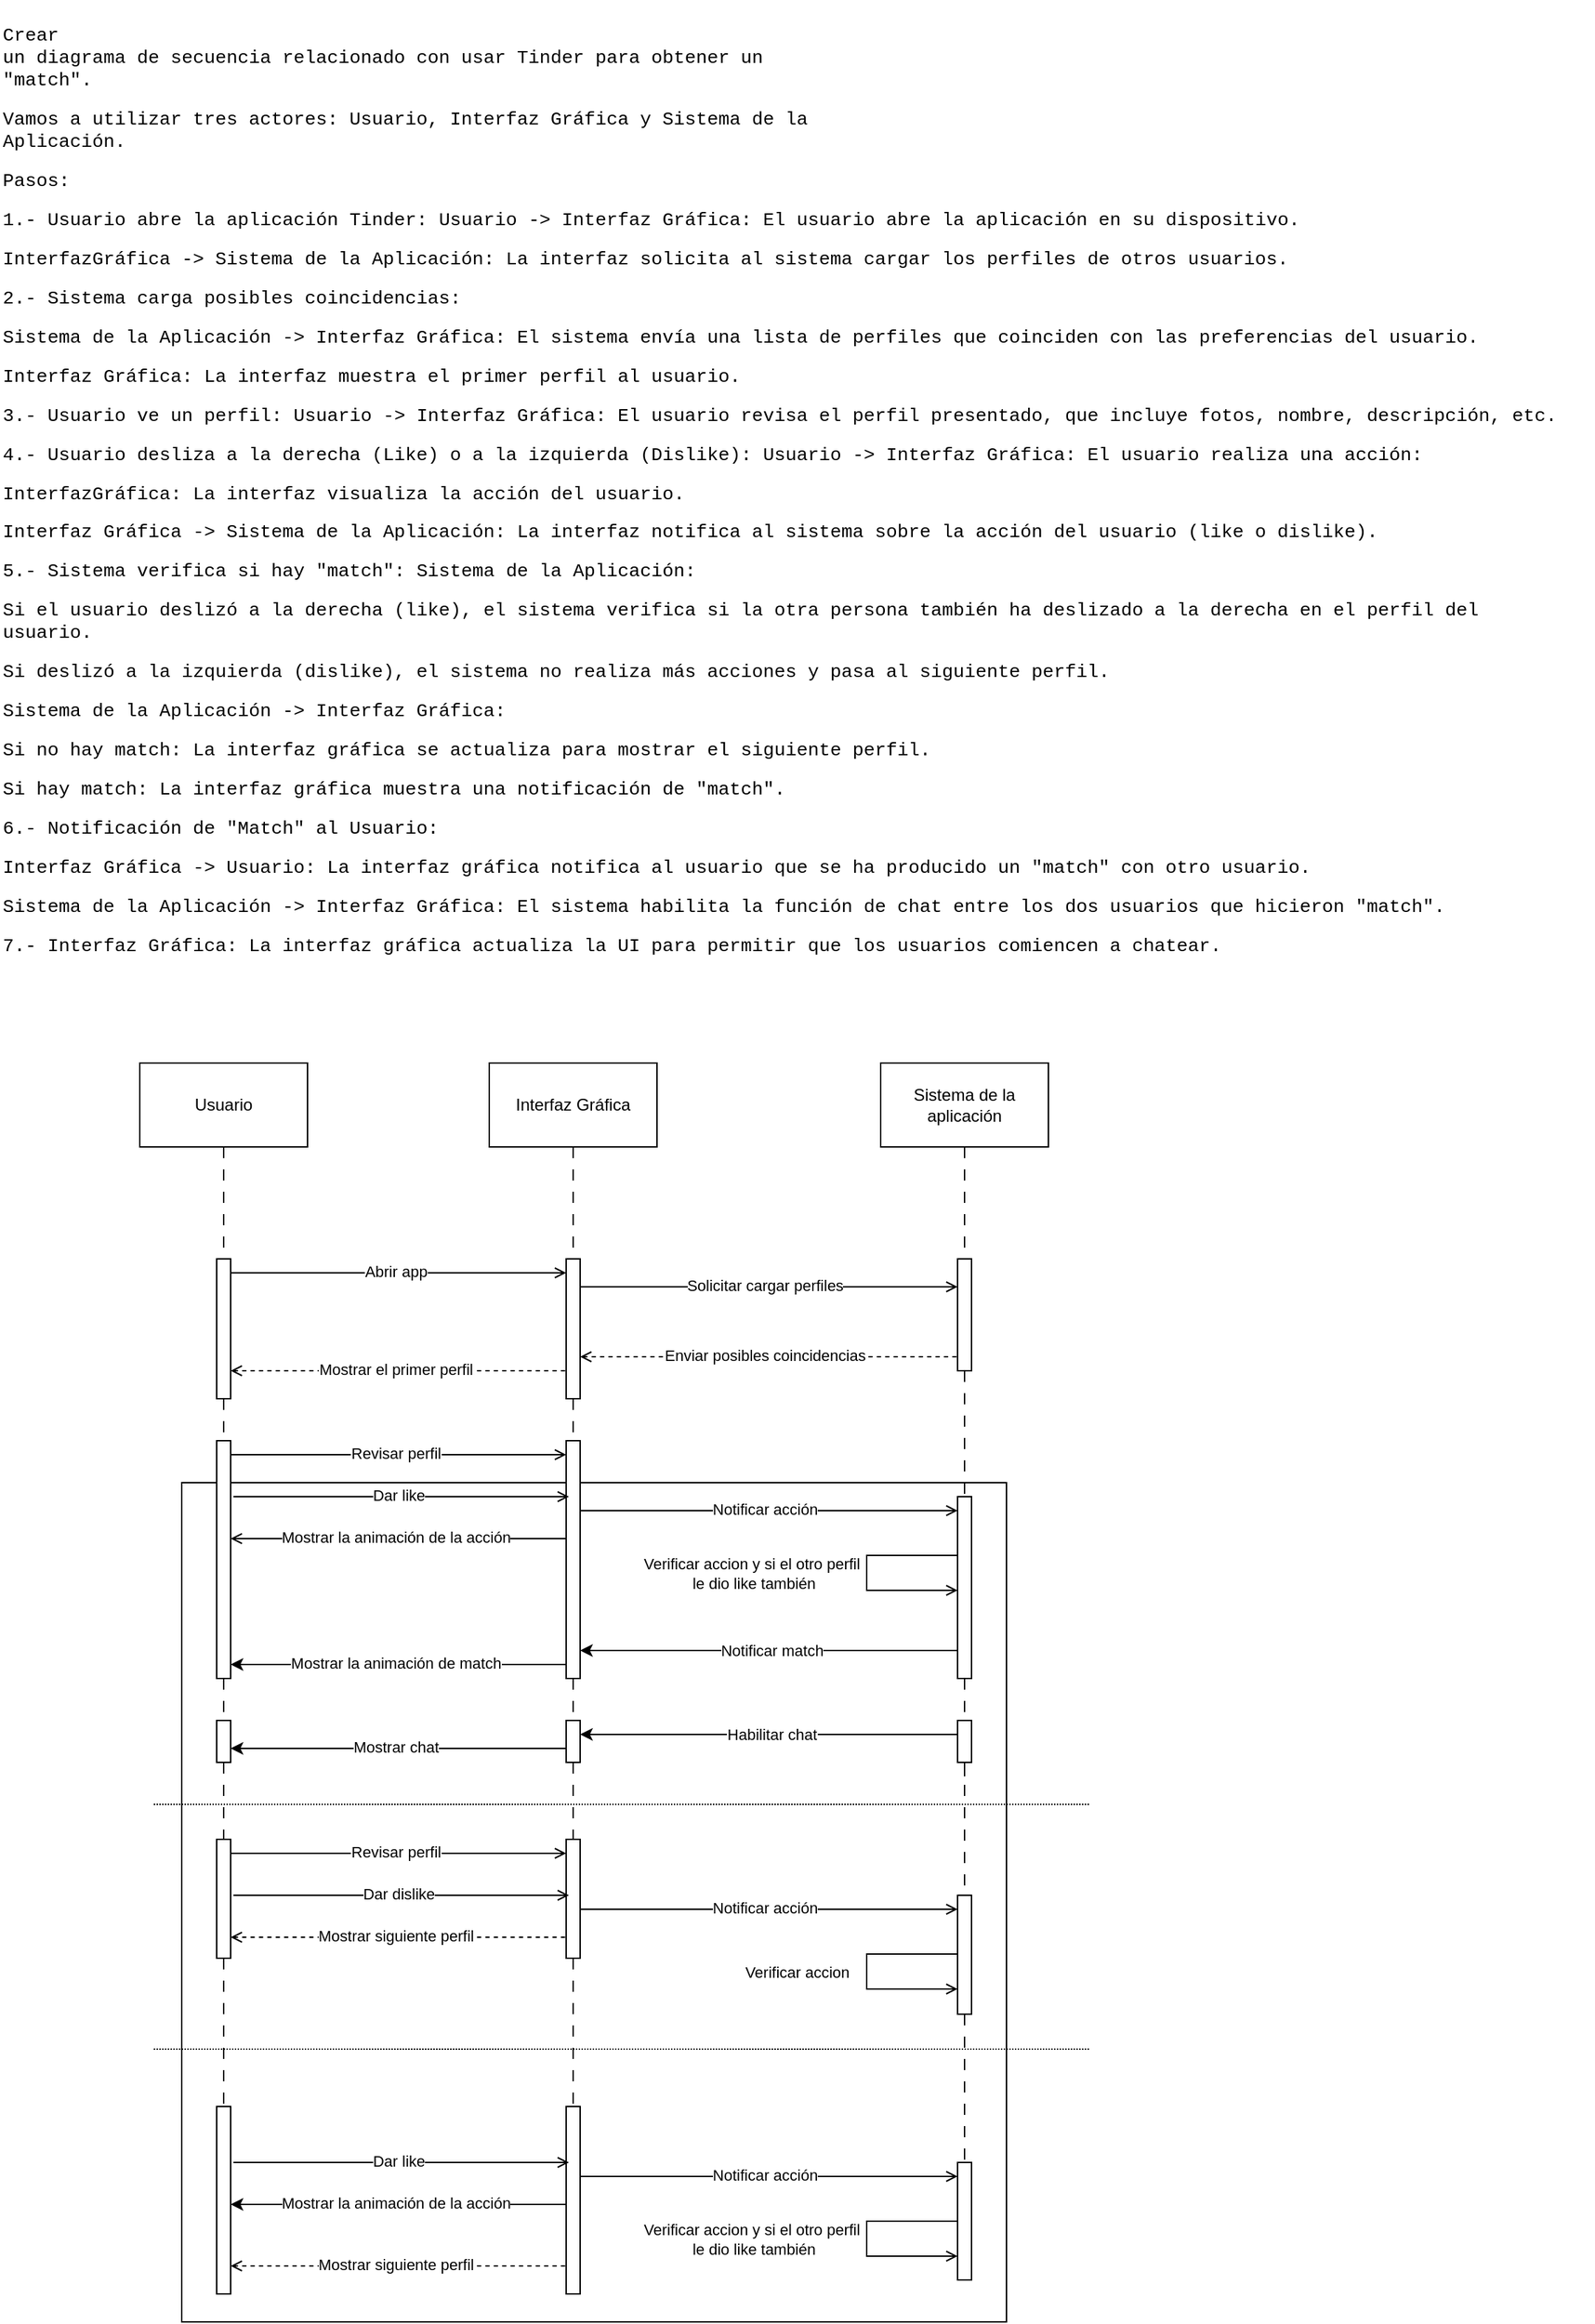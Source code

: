 <mxfile version="24.7.8">
  <diagram name="Página-1" id="xcMQYh0L4b8SNXelIsxy">
    <mxGraphModel dx="2227" dy="1865" grid="1" gridSize="10" guides="1" tooltips="1" connect="1" arrows="1" fold="1" page="1" pageScale="1" pageWidth="827" pageHeight="1169" math="0" shadow="0">
      <root>
        <mxCell id="0" />
        <mxCell id="1" parent="0" />
        <mxCell id="oq1mm7NXk6ubCHMGpvL8-97" value="" style="verticalLabelPosition=bottom;verticalAlign=top;html=1;shape=mxgraph.basic.rect;fillColor2=none;strokeWidth=1;size=20;indent=5;" vertex="1" parent="1">
          <mxGeometry x="-690" y="-100" width="590" height="600" as="geometry" />
        </mxCell>
        <mxCell id="oq1mm7NXk6ubCHMGpvL8-5" style="edgeStyle=orthogonalEdgeStyle;rounded=0;orthogonalLoop=1;jettySize=auto;html=1;endArrow=none;endFill=0;dashed=1;dashPattern=8 8;" edge="1" parent="1" source="oq1mm7NXk6ubCHMGpvL8-28" target="oq1mm7NXk6ubCHMGpvL8-61">
          <mxGeometry relative="1" as="geometry">
            <mxPoint x="-660" y="192.824" as="targetPoint" />
            <Array as="points">
              <mxPoint x="-660" y="10" />
              <mxPoint x="-660" y="10" />
            </Array>
          </mxGeometry>
        </mxCell>
        <mxCell id="oq1mm7NXk6ubCHMGpvL8-1" value="&lt;p style=&quot;margin-bottom: 0cm&quot;&gt;&lt;font face=&quot;Courier New, serif&quot;&gt;&lt;font style=&quot;font-size: 10pt&quot;&gt;&lt;span style=&quot;background: #ffffff&quot;&gt;Crear&lt;br&gt;un diagrama de secuencia relacionado con usar Tinder para obtener un&lt;br&gt;&quot;match&quot;.&lt;/span&gt;&lt;/font&gt;&lt;/font&gt;&lt;/p&gt;&lt;p style=&quot;margin-bottom: 0cm&quot;&gt;&lt;font face=&quot;Courier New, serif&quot;&gt;&lt;font style=&quot;font-size: 10pt&quot;&gt;&lt;span style=&quot;background: #ffffff&quot;&gt;Vamos a utilizar tres actores: Usuario, Interfaz Gráfica y Sistema de la&lt;br&gt;Aplicación.&lt;/span&gt;&lt;/font&gt;&lt;/font&gt;&lt;/p&gt;&lt;p style=&quot;margin-bottom: 0cm&quot;&gt;&lt;font face=&quot;Courier New, serif&quot;&gt;&lt;font style=&quot;font-size: 10pt&quot;&gt;&lt;span style=&quot;background: #ffffff&quot;&gt;Pasos:&lt;/span&gt;&lt;/font&gt;&lt;/font&gt;&lt;/p&gt;&lt;p style=&quot;margin-bottom: 0cm&quot;&gt;&lt;font face=&quot;Courier New, serif&quot;&gt;&lt;font style=&quot;font-size: 10pt&quot;&gt;&lt;span style=&quot;background: #ffffff&quot;&gt;1.- Usuario abre la aplicación Tinder:&amp;nbsp;&lt;/span&gt;&lt;/font&gt;&lt;/font&gt;&lt;span style=&quot;background-color: rgb(255, 255, 255); font-size: 10pt; font-family: &amp;quot;Courier New&amp;quot;, serif;&quot;&gt;Usuario&amp;nbsp;&lt;/span&gt;&lt;span style=&quot;background-color: rgb(255, 255, 255); font-size: 10pt; font-family: &amp;quot;Courier New&amp;quot;, serif;&quot;&gt;-&amp;gt; Interfaz Gráfica: El usuario abre la aplicación en su&amp;nbsp;&lt;/span&gt;&lt;span style=&quot;background-color: rgb(255, 255, 255); font-size: 10pt; font-family: &amp;quot;Courier New&amp;quot;, serif;&quot;&gt;dispositivo.&lt;/span&gt;&lt;/p&gt;&lt;p style=&quot;margin-bottom: 0cm&quot;&gt;&lt;font face=&quot;Courier New, serif&quot;&gt;&lt;font style=&quot;font-size: 10pt&quot;&gt;&lt;span style=&quot;background: #ffffff&quot;&gt;&#x9;InterfazGráfica -&amp;gt; Sistema de la Aplicación: La interfaz solicita al sistema cargar los perfiles de otros usuarios.&lt;/span&gt;&lt;/font&gt;&lt;/font&gt;&lt;/p&gt;&lt;p style=&quot;margin-bottom: 0cm&quot;&gt;&lt;font face=&quot;Courier New, serif&quot;&gt;&lt;font style=&quot;font-size: 10pt&quot;&gt;&lt;span style=&quot;background: #ffffff&quot;&gt;2.- Sistema carga posibles coincidencias:&lt;/span&gt;&lt;/font&gt;&lt;/font&gt;&lt;/p&gt;&lt;p style=&quot;margin-bottom: 0cm&quot;&gt;&lt;font face=&quot;Courier New, serif&quot;&gt;&lt;font style=&quot;font-size: 10pt&quot;&gt;&lt;span style=&quot;background: #ffffff&quot;&gt;&#x9;Sistema de la Aplicación -&amp;gt; Interfaz Gráfica: El sistema envía una lista de perfiles que coinciden con las preferencias del usuario.&lt;/span&gt;&lt;/font&gt;&lt;/font&gt;&lt;/p&gt;&lt;p style=&quot;margin-bottom: 0cm&quot;&gt;&lt;font face=&quot;Courier New, serif&quot;&gt;&lt;font style=&quot;font-size: 10pt&quot;&gt;&lt;span style=&quot;background: #ffffff&quot;&gt;&#x9;Interfaz Gráfica: La interfaz muestra el primer perfil al usuario.&lt;/span&gt;&lt;/font&gt;&lt;/font&gt;&lt;/p&gt;&lt;p style=&quot;margin-bottom: 0cm&quot;&gt;&lt;font face=&quot;Courier New, serif&quot;&gt;&lt;font style=&quot;font-size: 10pt&quot;&gt;&lt;span style=&quot;background: #ffffff&quot;&gt;3.- Usuario ve un perfil:&amp;nbsp;&lt;/span&gt;&lt;/font&gt;&lt;/font&gt;&lt;span style=&quot;background-color: rgb(255, 255, 255); font-size: 10pt; font-family: &amp;quot;Courier New&amp;quot;, serif;&quot;&gt;Usuario &lt;/span&gt;&lt;span style=&quot;background-color: rgb(255, 255, 255); font-size: 10pt; font-family: &amp;quot;Courier New&amp;quot;, serif;&quot;&gt;-&amp;gt; Interfaz Gráfica: El usuario revisa el perfil presentado, que&amp;nbsp;&lt;/span&gt;&lt;span style=&quot;background-color: rgb(255, 255, 255); font-size: 10pt; font-family: &amp;quot;Courier New&amp;quot;, serif;&quot;&gt;incluye fotos, nombre, descripción, etc.&lt;/span&gt;&lt;/p&gt;&lt;p style=&quot;margin-bottom: 0cm&quot;&gt;&lt;font face=&quot;Courier New, serif&quot;&gt;&lt;font style=&quot;font-size: 10pt&quot;&gt;&lt;span style=&quot;background: #ffffff&quot;&gt;4.- Usuario desliza a la derecha (Like) o a la izquierda (Dislike):&amp;nbsp;&lt;/span&gt;&lt;/font&gt;&lt;/font&gt;&lt;span style=&quot;background-color: rgb(255, 255, 255); font-size: 10pt; font-family: &amp;quot;Courier New&amp;quot;, serif;&quot;&gt;Usuario &lt;/span&gt;&lt;span style=&quot;background-color: rgb(255, 255, 255); font-size: 10pt; font-family: &amp;quot;Courier New&amp;quot;, serif;&quot;&gt;-&amp;gt; Interfaz Gráfica: El usuario realiza una acción:&amp;nbsp;&lt;/span&gt;&lt;/p&gt;&lt;p style=&quot;margin-bottom: 0cm&quot;&gt;&lt;span style=&quot;background-color: rgb(255, 255, 255); font-size: 10pt; font-family: &amp;quot;Courier New&amp;quot;, serif;&quot;&gt;Interfaz&lt;/span&gt;&lt;span style=&quot;background-color: rgb(255, 255, 255); font-size: 10pt; font-family: &amp;quot;Courier New&amp;quot;, serif;&quot;&gt;Gráfica: La interfaz visualiza la acción del usuario.&lt;/span&gt;&lt;/p&gt;&lt;p style=&quot;margin-bottom: 0cm&quot;&gt;&lt;font face=&quot;Courier New, serif&quot;&gt;&lt;font style=&quot;font-size: 10pt&quot;&gt;&lt;span style=&quot;background: #ffffff&quot;&gt;&#x9;Interfaz Gráfica -&amp;gt; Sistema de la Aplicación: La interfaz notifica al sistema sobre la acción del usuario (like o dislike).&lt;/span&gt;&lt;/font&gt;&lt;/font&gt;&lt;/p&gt;&lt;p style=&quot;margin-bottom: 0cm&quot;&gt;&lt;font face=&quot;Courier New, serif&quot;&gt;&lt;font style=&quot;font-size: 10pt&quot;&gt;&lt;span style=&quot;background: #ffffff&quot;&gt;5.- Sistema verifica si hay &quot;match&quot;:&amp;nbsp;&lt;/span&gt;&lt;/font&gt;&lt;/font&gt;&lt;span style=&quot;background-color: rgb(255, 255, 255); font-size: 10pt; font-family: &amp;quot;Courier New&amp;quot;, serif;&quot;&gt;Sistema &lt;/span&gt;&lt;span style=&quot;background-color: rgb(255, 255, 255); font-size: 10pt; font-family: &amp;quot;Courier New&amp;quot;, serif;&quot;&gt;de la Aplicación:&lt;/span&gt;&lt;/p&gt;&lt;p style=&quot;margin-bottom: 0cm&quot;&gt;&lt;font face=&quot;Courier New, serif&quot;&gt;&lt;font style=&quot;font-size: 10pt&quot;&gt;&lt;span style=&quot;background: #ffffff&quot;&gt;&#x9;Si el usuario deslizó a la derecha (like), el sistema verifica si la otra persona también ha deslizado a la derecha en el perfil &#x9;del&lt;br&gt;usuario.&lt;/span&gt;&lt;/font&gt;&lt;/font&gt;&lt;/p&gt;&lt;p style=&quot;margin-bottom: 0cm&quot;&gt;&lt;font face=&quot;Courier New, serif&quot;&gt;&lt;font style=&quot;font-size: 10pt&quot;&gt;&lt;span style=&quot;background: #ffffff&quot;&gt;&#x9;Si deslizó a la izquierda (dislike), el sistema no realiza más acciones y pasa al siguiente perfil.&lt;/span&gt;&lt;/font&gt;&lt;/font&gt;&lt;/p&gt;&lt;p style=&quot;margin-bottom: 0cm&quot;&gt;&lt;font face=&quot;Courier New, serif&quot;&gt;&lt;font style=&quot;font-size: 10pt&quot;&gt;&lt;span style=&quot;background: #ffffff&quot;&gt;&#x9;Sistema de la Aplicación -&amp;gt; Interfaz Gráfica:&lt;/span&gt;&lt;/font&gt;&lt;/font&gt;&lt;/p&gt;&lt;p style=&quot;margin-bottom: 0cm&quot;&gt;&lt;font face=&quot;Courier New, serif&quot;&gt;&lt;font style=&quot;font-size: 10pt&quot;&gt;&lt;span style=&quot;background: #ffffff&quot;&gt;&#x9;Si no hay match: La interfaz gráfica se actualiza para mostrar el siguiente perfil.&lt;/span&gt;&lt;/font&gt;&lt;/font&gt;&lt;/p&gt;&lt;p style=&quot;margin-bottom: 0cm&quot;&gt;&lt;font face=&quot;Courier New, serif&quot;&gt;&lt;font style=&quot;font-size: 10pt&quot;&gt;&lt;span style=&quot;background: #ffffff&quot;&gt;&#x9;Si hay match: La interfaz gráfica muestra una notificación de &quot;match&quot;.&lt;/span&gt;&lt;/font&gt;&lt;/font&gt;&lt;/p&gt;&lt;p style=&quot;margin-bottom: 0cm&quot;&gt;&lt;font face=&quot;Courier New, serif&quot;&gt;&lt;font style=&quot;font-size: 10pt&quot;&gt;&lt;span style=&quot;background: #ffffff&quot;&gt;6.- Notificación de &quot;Match&quot; al Usuario:&lt;/span&gt;&lt;/font&gt;&lt;/font&gt;&lt;/p&gt;&lt;p style=&quot;margin-bottom: 0cm&quot;&gt;&lt;font face=&quot;Courier New, serif&quot;&gt;&lt;font style=&quot;font-size: 10pt&quot;&gt;&lt;span style=&quot;background: #ffffff&quot;&gt;&#x9;Interfaz Gráfica -&amp;gt; Usuario: La interfaz gráfica notifica al usuario que se ha producido un &quot;match&quot; con otro usuario.&lt;/span&gt;&lt;/font&gt;&lt;/font&gt;&lt;/p&gt;&lt;p style=&quot;margin-bottom: 0cm&quot;&gt;&lt;font face=&quot;Courier New, serif&quot;&gt;&lt;font style=&quot;font-size: 10pt&quot;&gt;&lt;span style=&quot;background: #ffffff&quot;&gt;&#x9;Sistema de la Aplicación -&amp;gt; Interfaz Gráfica: El sistema habilita la función de chat entre los dos usuarios que hicieron &quot;match&quot;.&lt;/span&gt;&lt;/font&gt;&lt;/font&gt;&lt;/p&gt;&lt;p style=&quot;margin-bottom: 0cm&quot;&gt;&lt;font face=&quot;Courier New, serif&quot;&gt;&lt;font style=&quot;font-size: 10pt&quot;&gt;&lt;span style=&quot;background: #ffffff&quot;&gt;7.- Interfaz Gráfica: La interfaz gráfica actualiza la UI para permitir que los usuarios comiencen a chatear.&lt;/span&gt;&lt;/font&gt;&lt;/font&gt;&lt;/p&gt;" style="text;html=1;align=left;verticalAlign=middle;resizable=0;points=[];autosize=1;strokeColor=none;fillColor=none;" vertex="1" parent="1">
          <mxGeometry x="-820" y="-1160" width="1140" height="690" as="geometry" />
        </mxCell>
        <mxCell id="oq1mm7NXk6ubCHMGpvL8-2" value="Usuario" style="rounded=0;whiteSpace=wrap;html=1;" vertex="1" parent="1">
          <mxGeometry x="-720" y="-400" width="120" height="60" as="geometry" />
        </mxCell>
        <mxCell id="oq1mm7NXk6ubCHMGpvL8-3" value="Interfaz Gráfica" style="rounded=0;whiteSpace=wrap;html=1;" vertex="1" parent="1">
          <mxGeometry x="-470" y="-400" width="120" height="60" as="geometry" />
        </mxCell>
        <mxCell id="oq1mm7NXk6ubCHMGpvL8-7" style="edgeStyle=orthogonalEdgeStyle;rounded=0;orthogonalLoop=1;jettySize=auto;html=1;endArrow=none;endFill=0;dashed=1;dashPattern=8 8;exitX=0.5;exitY=1;exitDx=0;exitDy=0;" edge="1" parent="1" source="oq1mm7NXk6ubCHMGpvL8-57">
          <mxGeometry relative="1" as="geometry">
            <mxPoint x="-410" y="220" as="targetPoint" />
            <mxPoint x="-400" y="-330" as="sourcePoint" />
            <Array as="points">
              <mxPoint x="-410" y="203" />
            </Array>
          </mxGeometry>
        </mxCell>
        <mxCell id="oq1mm7NXk6ubCHMGpvL8-8" style="edgeStyle=orthogonalEdgeStyle;rounded=0;orthogonalLoop=1;jettySize=auto;html=1;endArrow=none;endFill=0;dashed=1;dashPattern=8 8;exitX=0.5;exitY=1;exitDx=0;exitDy=0;" edge="1" parent="1" source="oq1mm7NXk6ubCHMGpvL8-52">
          <mxGeometry relative="1" as="geometry">
            <mxPoint x="-130" y="270" as="targetPoint" />
            <mxPoint x="-130.59" y="-350" as="sourcePoint" />
          </mxGeometry>
        </mxCell>
        <mxCell id="oq1mm7NXk6ubCHMGpvL8-4" value="Sistema de la aplicación" style="rounded=0;whiteSpace=wrap;html=1;" vertex="1" parent="1">
          <mxGeometry x="-190" y="-400" width="120" height="60" as="geometry" />
        </mxCell>
        <mxCell id="oq1mm7NXk6ubCHMGpvL8-16" style="edgeStyle=orthogonalEdgeStyle;rounded=0;orthogonalLoop=1;jettySize=auto;html=1;curved=0;endArrow=open;endFill=0;" edge="1" parent="1" source="oq1mm7NXk6ubCHMGpvL8-13" target="oq1mm7NXk6ubCHMGpvL8-14">
          <mxGeometry relative="1" as="geometry">
            <Array as="points">
              <mxPoint x="-540" y="-250" />
              <mxPoint x="-540" y="-250" />
            </Array>
          </mxGeometry>
        </mxCell>
        <mxCell id="oq1mm7NXk6ubCHMGpvL8-17" value="Abrir app" style="edgeLabel;html=1;align=center;verticalAlign=middle;resizable=0;points=[];" vertex="1" connectable="0" parent="oq1mm7NXk6ubCHMGpvL8-16">
          <mxGeometry x="-0.021" y="-2" relative="1" as="geometry">
            <mxPoint y="-3" as="offset" />
          </mxGeometry>
        </mxCell>
        <mxCell id="oq1mm7NXk6ubCHMGpvL8-30" style="edgeStyle=orthogonalEdgeStyle;rounded=0;orthogonalLoop=1;jettySize=auto;html=1;curved=0;dashed=1;dashPattern=8 8;endArrow=none;endFill=0;" edge="1" parent="1" source="oq1mm7NXk6ubCHMGpvL8-13" target="oq1mm7NXk6ubCHMGpvL8-28">
          <mxGeometry relative="1" as="geometry">
            <Array as="points">
              <mxPoint x="-660" y="-170" />
              <mxPoint x="-660" y="-170" />
            </Array>
          </mxGeometry>
        </mxCell>
        <mxCell id="oq1mm7NXk6ubCHMGpvL8-13" value="" style="html=1;points=[[0,0,0,0,5],[0,1,0,0,-5],[1,0,0,0,5],[1,1,0,0,-5]];perimeter=orthogonalPerimeter;outlineConnect=0;targetShapes=umlLifeline;portConstraint=eastwest;newEdgeStyle={&quot;curved&quot;:0,&quot;rounded&quot;:0};" vertex="1" parent="1">
          <mxGeometry x="-665" y="-260" width="10" height="100" as="geometry" />
        </mxCell>
        <mxCell id="oq1mm7NXk6ubCHMGpvL8-15" value="" style="edgeStyle=orthogonalEdgeStyle;rounded=0;orthogonalLoop=1;jettySize=auto;html=1;endArrow=none;endFill=0;dashed=1;dashPattern=8 8;exitX=0.5;exitY=1;exitDx=0;exitDy=0;entryX=0.503;entryY=0;entryDx=0;entryDy=0;entryPerimeter=0;" edge="1" parent="1" source="oq1mm7NXk6ubCHMGpvL8-3" target="oq1mm7NXk6ubCHMGpvL8-14">
          <mxGeometry relative="1" as="geometry">
            <mxPoint x="-410" y="220" as="targetPoint" />
            <mxPoint x="-410" y="-340" as="sourcePoint" />
            <Array as="points" />
          </mxGeometry>
        </mxCell>
        <mxCell id="oq1mm7NXk6ubCHMGpvL8-14" value="" style="html=1;points=[[0,0,0,0,5],[0,1,0,0,-5],[1,0,0,0,5],[1,1,0,0,-5]];perimeter=orthogonalPerimeter;outlineConnect=0;targetShapes=umlLifeline;portConstraint=eastwest;newEdgeStyle={&quot;curved&quot;:0,&quot;rounded&quot;:0};" vertex="1" parent="1">
          <mxGeometry x="-415" y="-260" width="10" height="100" as="geometry" />
        </mxCell>
        <mxCell id="oq1mm7NXk6ubCHMGpvL8-19" value="" style="edgeStyle=orthogonalEdgeStyle;rounded=0;orthogonalLoop=1;jettySize=auto;html=1;endArrow=none;endFill=0;dashed=1;dashPattern=8 8;exitX=0.5;exitY=1;exitDx=0;exitDy=0;" edge="1" parent="1" source="oq1mm7NXk6ubCHMGpvL8-4" target="oq1mm7NXk6ubCHMGpvL8-18">
          <mxGeometry relative="1" as="geometry">
            <mxPoint x="-130" y="-270" as="targetPoint" />
            <mxPoint x="-130" y="-340" as="sourcePoint" />
            <Array as="points">
              <mxPoint x="-130" y="-260" />
              <mxPoint x="-130" y="-260" />
            </Array>
          </mxGeometry>
        </mxCell>
        <mxCell id="oq1mm7NXk6ubCHMGpvL8-18" value="" style="html=1;points=[[0,0,0,0,5],[0,1,0,0,-5],[1,0,0,0,5],[1,1,0,0,-5]];perimeter=orthogonalPerimeter;outlineConnect=0;targetShapes=umlLifeline;portConstraint=eastwest;newEdgeStyle={&quot;curved&quot;:0,&quot;rounded&quot;:0};" vertex="1" parent="1">
          <mxGeometry x="-135" y="-260" width="10" height="80" as="geometry" />
        </mxCell>
        <mxCell id="oq1mm7NXk6ubCHMGpvL8-20" style="edgeStyle=orthogonalEdgeStyle;rounded=0;orthogonalLoop=1;jettySize=auto;html=1;curved=0;endArrow=open;endFill=0;" edge="1" parent="1" source="oq1mm7NXk6ubCHMGpvL8-14" target="oq1mm7NXk6ubCHMGpvL8-18">
          <mxGeometry relative="1" as="geometry">
            <mxPoint x="-390" y="-240" as="sourcePoint" />
            <mxPoint x="-150" y="-240" as="targetPoint" />
            <Array as="points">
              <mxPoint x="-270" y="-240" />
              <mxPoint x="-270" y="-240" />
            </Array>
          </mxGeometry>
        </mxCell>
        <mxCell id="oq1mm7NXk6ubCHMGpvL8-21" value="Solicitar cargar perfiles" style="edgeLabel;html=1;align=center;verticalAlign=middle;resizable=0;points=[];" vertex="1" connectable="0" parent="oq1mm7NXk6ubCHMGpvL8-20">
          <mxGeometry x="-0.021" y="-2" relative="1" as="geometry">
            <mxPoint y="-3" as="offset" />
          </mxGeometry>
        </mxCell>
        <mxCell id="oq1mm7NXk6ubCHMGpvL8-22" style="edgeStyle=orthogonalEdgeStyle;rounded=0;orthogonalLoop=1;jettySize=auto;html=1;curved=0;startArrow=open;startFill=0;endArrow=none;endFill=0;dashed=1;" edge="1" parent="1">
          <mxGeometry relative="1" as="geometry">
            <mxPoint x="-405" y="-190" as="sourcePoint" />
            <mxPoint x="-135" y="-190" as="targetPoint" />
            <Array as="points" />
          </mxGeometry>
        </mxCell>
        <mxCell id="oq1mm7NXk6ubCHMGpvL8-23" value="Enviar posibles coincidencias" style="edgeLabel;html=1;align=center;verticalAlign=middle;resizable=0;points=[];" vertex="1" connectable="0" parent="oq1mm7NXk6ubCHMGpvL8-22">
          <mxGeometry x="-0.021" y="-2" relative="1" as="geometry">
            <mxPoint y="-3" as="offset" />
          </mxGeometry>
        </mxCell>
        <mxCell id="oq1mm7NXk6ubCHMGpvL8-24" style="edgeStyle=orthogonalEdgeStyle;rounded=0;orthogonalLoop=1;jettySize=auto;html=1;curved=0;startArrow=open;startFill=0;endArrow=none;endFill=0;dashed=1;" edge="1" parent="1" source="oq1mm7NXk6ubCHMGpvL8-13" target="oq1mm7NXk6ubCHMGpvL8-14">
          <mxGeometry relative="1" as="geometry">
            <mxPoint x="-395" y="-180" as="sourcePoint" />
            <mxPoint x="-125" y="-180" as="targetPoint" />
            <Array as="points">
              <mxPoint x="-540" y="-180" />
              <mxPoint x="-540" y="-180" />
            </Array>
          </mxGeometry>
        </mxCell>
        <mxCell id="oq1mm7NXk6ubCHMGpvL8-25" value="Mostrar el primer perfil" style="edgeLabel;html=1;align=center;verticalAlign=middle;resizable=0;points=[];" vertex="1" connectable="0" parent="oq1mm7NXk6ubCHMGpvL8-24">
          <mxGeometry x="-0.021" y="-2" relative="1" as="geometry">
            <mxPoint y="-3" as="offset" />
          </mxGeometry>
        </mxCell>
        <mxCell id="oq1mm7NXk6ubCHMGpvL8-26" style="edgeStyle=orthogonalEdgeStyle;rounded=0;orthogonalLoop=1;jettySize=auto;html=1;curved=0;endArrow=open;endFill=0;" edge="1" parent="1">
          <mxGeometry relative="1" as="geometry">
            <mxPoint x="-655" y="-120" as="sourcePoint" />
            <mxPoint x="-415" y="-120" as="targetPoint" />
            <Array as="points" />
          </mxGeometry>
        </mxCell>
        <mxCell id="oq1mm7NXk6ubCHMGpvL8-27" value="Revisar perfil" style="edgeLabel;html=1;align=center;verticalAlign=middle;resizable=0;points=[];" vertex="1" connectable="0" parent="oq1mm7NXk6ubCHMGpvL8-26">
          <mxGeometry x="-0.021" y="-2" relative="1" as="geometry">
            <mxPoint y="-3" as="offset" />
          </mxGeometry>
        </mxCell>
        <mxCell id="oq1mm7NXk6ubCHMGpvL8-29" value="" style="edgeStyle=orthogonalEdgeStyle;rounded=0;orthogonalLoop=1;jettySize=auto;html=1;endArrow=none;endFill=0;dashed=1;dashPattern=8 8;" edge="1" parent="1" source="oq1mm7NXk6ubCHMGpvL8-2" target="oq1mm7NXk6ubCHMGpvL8-13">
          <mxGeometry relative="1" as="geometry">
            <mxPoint x="-660" y="192.824" as="targetPoint" />
            <mxPoint x="-660" y="-340" as="sourcePoint" />
            <Array as="points">
              <mxPoint x="-660" y="-240" />
              <mxPoint x="-660" y="-240" />
            </Array>
          </mxGeometry>
        </mxCell>
        <mxCell id="oq1mm7NXk6ubCHMGpvL8-28" value="" style="html=1;points=[[0,0,0,0,5],[0,1,0,0,-5],[1,0,0,0,5],[1,1,0,0,-5]];perimeter=orthogonalPerimeter;outlineConnect=0;targetShapes=umlLifeline;portConstraint=eastwest;newEdgeStyle={&quot;curved&quot;:0,&quot;rounded&quot;:0};" vertex="1" parent="1">
          <mxGeometry x="-665" y="-130" width="10" height="170" as="geometry" />
        </mxCell>
        <mxCell id="oq1mm7NXk6ubCHMGpvL8-32" value="" style="edgeStyle=orthogonalEdgeStyle;rounded=0;orthogonalLoop=1;jettySize=auto;html=1;endArrow=none;endFill=0;dashed=1;dashPattern=8 8;exitX=0.5;exitY=1;exitDx=0;exitDy=0;" edge="1" parent="1" source="oq1mm7NXk6ubCHMGpvL8-14" target="oq1mm7NXk6ubCHMGpvL8-31">
          <mxGeometry relative="1" as="geometry">
            <mxPoint x="-410" y="220" as="targetPoint" />
            <mxPoint x="-410" y="-160" as="sourcePoint" />
            <Array as="points">
              <mxPoint x="-410" y="-110" />
              <mxPoint x="-410" y="-110" />
            </Array>
          </mxGeometry>
        </mxCell>
        <mxCell id="oq1mm7NXk6ubCHMGpvL8-31" value="" style="html=1;points=[[0,0,0,0,5],[0,1,0,0,-5],[1,0,0,0,5],[1,1,0,0,-5]];perimeter=orthogonalPerimeter;outlineConnect=0;targetShapes=umlLifeline;portConstraint=eastwest;newEdgeStyle={&quot;curved&quot;:0,&quot;rounded&quot;:0};" vertex="1" parent="1">
          <mxGeometry x="-415" y="-130" width="10" height="170" as="geometry" />
        </mxCell>
        <mxCell id="oq1mm7NXk6ubCHMGpvL8-35" style="edgeStyle=orthogonalEdgeStyle;rounded=0;orthogonalLoop=1;jettySize=auto;html=1;curved=0;endArrow=open;endFill=0;" edge="1" parent="1">
          <mxGeometry relative="1" as="geometry">
            <mxPoint x="-653" y="-90" as="sourcePoint" />
            <mxPoint x="-413" y="-90" as="targetPoint" />
            <Array as="points" />
          </mxGeometry>
        </mxCell>
        <mxCell id="oq1mm7NXk6ubCHMGpvL8-36" value="Dar like" style="edgeLabel;html=1;align=center;verticalAlign=middle;resizable=0;points=[];" vertex="1" connectable="0" parent="oq1mm7NXk6ubCHMGpvL8-35">
          <mxGeometry x="-0.021" y="-2" relative="1" as="geometry">
            <mxPoint y="-3" as="offset" />
          </mxGeometry>
        </mxCell>
        <mxCell id="oq1mm7NXk6ubCHMGpvL8-37" style="edgeStyle=orthogonalEdgeStyle;rounded=0;orthogonalLoop=1;jettySize=auto;html=1;curved=0;startArrow=open;startFill=0;endArrow=none;endFill=0;" edge="1" parent="1" source="oq1mm7NXk6ubCHMGpvL8-28" target="oq1mm7NXk6ubCHMGpvL8-31">
          <mxGeometry relative="1" as="geometry">
            <mxPoint x="-645" y="-170" as="sourcePoint" />
            <mxPoint x="-405" y="-170" as="targetPoint" />
            <Array as="points">
              <mxPoint x="-550" y="-60" />
              <mxPoint x="-550" y="-60" />
            </Array>
          </mxGeometry>
        </mxCell>
        <mxCell id="oq1mm7NXk6ubCHMGpvL8-38" value="Mostrar la animación de la acción" style="edgeLabel;html=1;align=center;verticalAlign=middle;resizable=0;points=[];" vertex="1" connectable="0" parent="oq1mm7NXk6ubCHMGpvL8-37">
          <mxGeometry x="-0.021" y="-2" relative="1" as="geometry">
            <mxPoint y="-3" as="offset" />
          </mxGeometry>
        </mxCell>
        <mxCell id="oq1mm7NXk6ubCHMGpvL8-39" style="edgeStyle=orthogonalEdgeStyle;rounded=0;orthogonalLoop=1;jettySize=auto;html=1;curved=0;endArrow=open;endFill=0;" edge="1" parent="1" source="oq1mm7NXk6ubCHMGpvL8-31" target="oq1mm7NXk6ubCHMGpvL8-41">
          <mxGeometry relative="1" as="geometry">
            <mxPoint x="-395" y="-230" as="sourcePoint" />
            <mxPoint x="-125" y="-230" as="targetPoint" />
            <Array as="points">
              <mxPoint x="-270" y="-80" />
              <mxPoint x="-270" y="-80" />
            </Array>
          </mxGeometry>
        </mxCell>
        <mxCell id="oq1mm7NXk6ubCHMGpvL8-40" value="Notificar acción" style="edgeLabel;html=1;align=center;verticalAlign=middle;resizable=0;points=[];" vertex="1" connectable="0" parent="oq1mm7NXk6ubCHMGpvL8-39">
          <mxGeometry x="-0.021" y="-2" relative="1" as="geometry">
            <mxPoint y="-3" as="offset" />
          </mxGeometry>
        </mxCell>
        <mxCell id="oq1mm7NXk6ubCHMGpvL8-42" value="" style="edgeStyle=orthogonalEdgeStyle;rounded=0;orthogonalLoop=1;jettySize=auto;html=1;endArrow=none;endFill=0;dashed=1;dashPattern=8 8;exitX=0.5;exitY=1;exitDx=0;exitDy=0;" edge="1" parent="1" source="oq1mm7NXk6ubCHMGpvL8-18" target="oq1mm7NXk6ubCHMGpvL8-41">
          <mxGeometry relative="1" as="geometry">
            <mxPoint x="-130" y="210" as="targetPoint" />
            <mxPoint x="-130" y="-180" as="sourcePoint" />
            <Array as="points">
              <mxPoint x="-130" y="-110" />
              <mxPoint x="-130" y="-110" />
            </Array>
          </mxGeometry>
        </mxCell>
        <mxCell id="oq1mm7NXk6ubCHMGpvL8-47" style="edgeStyle=orthogonalEdgeStyle;rounded=0;orthogonalLoop=1;jettySize=auto;html=1;curved=0;" edge="1" parent="1" source="oq1mm7NXk6ubCHMGpvL8-41" target="oq1mm7NXk6ubCHMGpvL8-31">
          <mxGeometry relative="1" as="geometry">
            <Array as="points">
              <mxPoint x="-210" y="20" />
              <mxPoint x="-210" y="20" />
            </Array>
          </mxGeometry>
        </mxCell>
        <mxCell id="oq1mm7NXk6ubCHMGpvL8-48" value="Notificar match" style="edgeLabel;html=1;align=center;verticalAlign=middle;resizable=0;points=[];" vertex="1" connectable="0" parent="oq1mm7NXk6ubCHMGpvL8-47">
          <mxGeometry x="-0.016" y="2" relative="1" as="geometry">
            <mxPoint y="-2" as="offset" />
          </mxGeometry>
        </mxCell>
        <mxCell id="oq1mm7NXk6ubCHMGpvL8-41" value="" style="html=1;points=[[0,0,0,0,5],[0,1,0,0,-5],[1,0,0,0,5],[1,1,0,0,-5]];perimeter=orthogonalPerimeter;outlineConnect=0;targetShapes=umlLifeline;portConstraint=eastwest;newEdgeStyle={&quot;curved&quot;:0,&quot;rounded&quot;:0};" vertex="1" parent="1">
          <mxGeometry x="-135" y="-90" width="10" height="130" as="geometry" />
        </mxCell>
        <mxCell id="oq1mm7NXk6ubCHMGpvL8-45" style="edgeStyle=orthogonalEdgeStyle;rounded=0;orthogonalLoop=1;jettySize=auto;html=1;curved=0;endArrow=open;endFill=0;" edge="1" parent="1">
          <mxGeometry relative="1" as="geometry">
            <mxPoint x="-135" y="-48.034" as="sourcePoint" />
            <mxPoint x="-135" y="-23.0" as="targetPoint" />
            <Array as="points">
              <mxPoint x="-200" y="-48" />
            </Array>
          </mxGeometry>
        </mxCell>
        <mxCell id="oq1mm7NXk6ubCHMGpvL8-46" value="Verificar accion y si el otro perfil&amp;nbsp;&lt;div&gt;le dio like también&lt;/div&gt;" style="edgeLabel;html=1;align=center;verticalAlign=middle;resizable=0;points=[];" vertex="1" connectable="0" parent="oq1mm7NXk6ubCHMGpvL8-45">
          <mxGeometry x="-0.295" y="-1" relative="1" as="geometry">
            <mxPoint x="-92" y="14" as="offset" />
          </mxGeometry>
        </mxCell>
        <mxCell id="oq1mm7NXk6ubCHMGpvL8-50" style="edgeStyle=orthogonalEdgeStyle;rounded=0;orthogonalLoop=1;jettySize=auto;html=1;curved=0;startArrow=classic;startFill=1;endArrow=none;endFill=0;" edge="1" parent="1" source="oq1mm7NXk6ubCHMGpvL8-28" target="oq1mm7NXk6ubCHMGpvL8-31">
          <mxGeometry relative="1" as="geometry">
            <mxPoint x="-653" y="30" as="sourcePoint" />
            <mxPoint x="-413" y="30" as="targetPoint" />
            <Array as="points">
              <mxPoint x="-550" y="30" />
              <mxPoint x="-550" y="30" />
            </Array>
          </mxGeometry>
        </mxCell>
        <mxCell id="oq1mm7NXk6ubCHMGpvL8-51" value="Mostrar la animación de match" style="edgeLabel;html=1;align=center;verticalAlign=middle;resizable=0;points=[];" vertex="1" connectable="0" parent="oq1mm7NXk6ubCHMGpvL8-50">
          <mxGeometry x="-0.021" y="-2" relative="1" as="geometry">
            <mxPoint y="-3" as="offset" />
          </mxGeometry>
        </mxCell>
        <mxCell id="oq1mm7NXk6ubCHMGpvL8-53" value="" style="edgeStyle=orthogonalEdgeStyle;rounded=0;orthogonalLoop=1;jettySize=auto;html=1;endArrow=none;endFill=0;dashed=1;dashPattern=8 8;exitX=0.5;exitY=1;exitDx=0;exitDy=0;" edge="1" parent="1" source="oq1mm7NXk6ubCHMGpvL8-41" target="oq1mm7NXk6ubCHMGpvL8-52">
          <mxGeometry relative="1" as="geometry">
            <mxPoint x="-130" y="210" as="targetPoint" />
            <mxPoint x="-130" y="40" as="sourcePoint" />
            <Array as="points">
              <mxPoint x="-130" y="110" />
              <mxPoint x="-130" y="110" />
            </Array>
          </mxGeometry>
        </mxCell>
        <mxCell id="oq1mm7NXk6ubCHMGpvL8-52" value="" style="html=1;points=[[0,0,0,0,5],[0,1,0,0,-5],[1,0,0,0,5],[1,1,0,0,-5]];perimeter=orthogonalPerimeter;outlineConnect=0;targetShapes=umlLifeline;portConstraint=eastwest;newEdgeStyle={&quot;curved&quot;:0,&quot;rounded&quot;:0};" vertex="1" parent="1">
          <mxGeometry x="-135" y="70" width="10" height="30" as="geometry" />
        </mxCell>
        <mxCell id="oq1mm7NXk6ubCHMGpvL8-54" style="edgeStyle=orthogonalEdgeStyle;rounded=0;orthogonalLoop=1;jettySize=auto;html=1;curved=0;" edge="1" parent="1" source="oq1mm7NXk6ubCHMGpvL8-52" target="oq1mm7NXk6ubCHMGpvL8-57">
          <mxGeometry relative="1" as="geometry">
            <mxPoint x="-125" y="30" as="sourcePoint" />
            <mxPoint x="-395" y="30" as="targetPoint" />
            <Array as="points">
              <mxPoint x="-260" y="80" />
              <mxPoint x="-260" y="80" />
            </Array>
          </mxGeometry>
        </mxCell>
        <mxCell id="oq1mm7NXk6ubCHMGpvL8-55" value="Habilitar chat" style="edgeLabel;html=1;align=center;verticalAlign=middle;resizable=0;points=[];" vertex="1" connectable="0" parent="oq1mm7NXk6ubCHMGpvL8-54">
          <mxGeometry x="-0.016" y="2" relative="1" as="geometry">
            <mxPoint y="-2" as="offset" />
          </mxGeometry>
        </mxCell>
        <mxCell id="oq1mm7NXk6ubCHMGpvL8-58" value="" style="edgeStyle=orthogonalEdgeStyle;rounded=0;orthogonalLoop=1;jettySize=auto;html=1;endArrow=none;endFill=0;dashed=1;dashPattern=8 8;exitX=0.5;exitY=1;exitDx=0;exitDy=0;" edge="1" parent="1" source="oq1mm7NXk6ubCHMGpvL8-31" target="oq1mm7NXk6ubCHMGpvL8-57">
          <mxGeometry relative="1" as="geometry">
            <mxPoint x="-410" y="220" as="targetPoint" />
            <mxPoint x="-410" y="40" as="sourcePoint" />
            <Array as="points">
              <mxPoint x="-410" y="100" />
              <mxPoint x="-410" y="100" />
            </Array>
          </mxGeometry>
        </mxCell>
        <mxCell id="oq1mm7NXk6ubCHMGpvL8-57" value="" style="html=1;points=[[0,0,0,0,5],[0,1,0,0,-5],[1,0,0,0,5],[1,1,0,0,-5]];perimeter=orthogonalPerimeter;outlineConnect=0;targetShapes=umlLifeline;portConstraint=eastwest;newEdgeStyle={&quot;curved&quot;:0,&quot;rounded&quot;:0};" vertex="1" parent="1">
          <mxGeometry x="-415" y="70" width="10" height="30" as="geometry" />
        </mxCell>
        <mxCell id="oq1mm7NXk6ubCHMGpvL8-61" value="" style="html=1;points=[[0,0,0,0,5],[0,1,0,0,-5],[1,0,0,0,5],[1,1,0,0,-5]];perimeter=orthogonalPerimeter;outlineConnect=0;targetShapes=umlLifeline;portConstraint=eastwest;newEdgeStyle={&quot;curved&quot;:0,&quot;rounded&quot;:0};" vertex="1" parent="1">
          <mxGeometry x="-665" y="70" width="10" height="30" as="geometry" />
        </mxCell>
        <mxCell id="oq1mm7NXk6ubCHMGpvL8-65" style="edgeStyle=orthogonalEdgeStyle;rounded=0;orthogonalLoop=1;jettySize=auto;html=1;curved=0;startArrow=classic;startFill=1;endArrow=none;endFill=0;" edge="1" parent="1" source="oq1mm7NXk6ubCHMGpvL8-61" target="oq1mm7NXk6ubCHMGpvL8-57">
          <mxGeometry relative="1" as="geometry">
            <mxPoint x="-645" y="40" as="sourcePoint" />
            <mxPoint x="-405" y="40" as="targetPoint" />
            <Array as="points">
              <mxPoint x="-540" y="90" />
              <mxPoint x="-540" y="90" />
            </Array>
          </mxGeometry>
        </mxCell>
        <mxCell id="oq1mm7NXk6ubCHMGpvL8-66" value="Mostrar chat" style="edgeLabel;html=1;align=center;verticalAlign=middle;resizable=0;points=[];" vertex="1" connectable="0" parent="oq1mm7NXk6ubCHMGpvL8-65">
          <mxGeometry x="-0.021" y="-2" relative="1" as="geometry">
            <mxPoint y="-3" as="offset" />
          </mxGeometry>
        </mxCell>
        <mxCell id="oq1mm7NXk6ubCHMGpvL8-67" value="" style="edgeStyle=none;orthogonalLoop=1;jettySize=auto;html=1;rounded=0;endArrow=none;endFill=0;dashed=1;dashPattern=1 1;" edge="1" parent="1">
          <mxGeometry width="100" relative="1" as="geometry">
            <mxPoint x="-710" y="130" as="sourcePoint" />
            <mxPoint x="-40" y="130" as="targetPoint" />
            <Array as="points" />
          </mxGeometry>
        </mxCell>
        <mxCell id="oq1mm7NXk6ubCHMGpvL8-69" style="edgeStyle=orthogonalEdgeStyle;rounded=0;orthogonalLoop=1;jettySize=auto;html=1;curved=0;endArrow=open;endFill=0;" edge="1" parent="1">
          <mxGeometry relative="1" as="geometry">
            <mxPoint x="-655" y="165" as="sourcePoint" />
            <mxPoint x="-415" y="165" as="targetPoint" />
            <Array as="points" />
          </mxGeometry>
        </mxCell>
        <mxCell id="oq1mm7NXk6ubCHMGpvL8-70" value="Revisar perfil" style="edgeLabel;html=1;align=center;verticalAlign=middle;resizable=0;points=[];" vertex="1" connectable="0" parent="oq1mm7NXk6ubCHMGpvL8-69">
          <mxGeometry x="-0.021" y="-2" relative="1" as="geometry">
            <mxPoint y="-3" as="offset" />
          </mxGeometry>
        </mxCell>
        <mxCell id="oq1mm7NXk6ubCHMGpvL8-71" value="" style="html=1;points=[[0,0,0,0,5],[0,1,0,0,-5],[1,0,0,0,5],[1,1,0,0,-5]];perimeter=orthogonalPerimeter;outlineConnect=0;targetShapes=umlLifeline;portConstraint=eastwest;newEdgeStyle={&quot;curved&quot;:0,&quot;rounded&quot;:0};" vertex="1" parent="1">
          <mxGeometry x="-665" y="155" width="10" height="85" as="geometry" />
        </mxCell>
        <mxCell id="oq1mm7NXk6ubCHMGpvL8-72" value="" style="html=1;points=[[0,0,0,0,5],[0,1,0,0,-5],[1,0,0,0,5],[1,1,0,0,-5]];perimeter=orthogonalPerimeter;outlineConnect=0;targetShapes=umlLifeline;portConstraint=eastwest;newEdgeStyle={&quot;curved&quot;:0,&quot;rounded&quot;:0};" vertex="1" parent="1">
          <mxGeometry x="-415" y="155" width="10" height="85" as="geometry" />
        </mxCell>
        <mxCell id="oq1mm7NXk6ubCHMGpvL8-73" style="edgeStyle=orthogonalEdgeStyle;rounded=0;orthogonalLoop=1;jettySize=auto;html=1;curved=0;endArrow=open;endFill=0;" edge="1" parent="1">
          <mxGeometry relative="1" as="geometry">
            <mxPoint x="-653" y="195" as="sourcePoint" />
            <mxPoint x="-413" y="195" as="targetPoint" />
            <Array as="points" />
          </mxGeometry>
        </mxCell>
        <mxCell id="oq1mm7NXk6ubCHMGpvL8-74" value="Dar dislike" style="edgeLabel;html=1;align=center;verticalAlign=middle;resizable=0;points=[];" vertex="1" connectable="0" parent="oq1mm7NXk6ubCHMGpvL8-73">
          <mxGeometry x="-0.021" y="-2" relative="1" as="geometry">
            <mxPoint y="-3" as="offset" />
          </mxGeometry>
        </mxCell>
        <mxCell id="oq1mm7NXk6ubCHMGpvL8-75" style="edgeStyle=orthogonalEdgeStyle;rounded=0;orthogonalLoop=1;jettySize=auto;html=1;curved=0;startArrow=open;startFill=0;endArrow=none;endFill=0;dashed=1;" edge="1" parent="1" source="oq1mm7NXk6ubCHMGpvL8-71" target="oq1mm7NXk6ubCHMGpvL8-72">
          <mxGeometry relative="1" as="geometry">
            <mxPoint x="-645" y="115" as="sourcePoint" />
            <mxPoint x="-405" y="115" as="targetPoint" />
            <Array as="points">
              <mxPoint x="-550" y="225" />
              <mxPoint x="-550" y="225" />
            </Array>
          </mxGeometry>
        </mxCell>
        <mxCell id="oq1mm7NXk6ubCHMGpvL8-76" value="Mostrar siguiente perfil" style="edgeLabel;html=1;align=center;verticalAlign=middle;resizable=0;points=[];" vertex="1" connectable="0" parent="oq1mm7NXk6ubCHMGpvL8-75">
          <mxGeometry x="-0.021" y="-2" relative="1" as="geometry">
            <mxPoint y="-3" as="offset" />
          </mxGeometry>
        </mxCell>
        <mxCell id="oq1mm7NXk6ubCHMGpvL8-77" style="edgeStyle=orthogonalEdgeStyle;rounded=0;orthogonalLoop=1;jettySize=auto;html=1;curved=0;endArrow=open;endFill=0;" edge="1" parent="1" source="oq1mm7NXk6ubCHMGpvL8-72" target="oq1mm7NXk6ubCHMGpvL8-81">
          <mxGeometry relative="1" as="geometry">
            <mxPoint x="-395" y="55" as="sourcePoint" />
            <mxPoint x="-125" y="55" as="targetPoint" />
            <Array as="points">
              <mxPoint x="-270" y="205" />
              <mxPoint x="-270" y="205" />
            </Array>
          </mxGeometry>
        </mxCell>
        <mxCell id="oq1mm7NXk6ubCHMGpvL8-78" value="Notificar acción" style="edgeLabel;html=1;align=center;verticalAlign=middle;resizable=0;points=[];" vertex="1" connectable="0" parent="oq1mm7NXk6ubCHMGpvL8-77">
          <mxGeometry x="-0.021" y="-2" relative="1" as="geometry">
            <mxPoint y="-3" as="offset" />
          </mxGeometry>
        </mxCell>
        <mxCell id="oq1mm7NXk6ubCHMGpvL8-81" value="" style="html=1;points=[[0,0,0,0,5],[0,1,0,0,-5],[1,0,0,0,5],[1,1,0,0,-5]];perimeter=orthogonalPerimeter;outlineConnect=0;targetShapes=umlLifeline;portConstraint=eastwest;newEdgeStyle={&quot;curved&quot;:0,&quot;rounded&quot;:0};" vertex="1" parent="1">
          <mxGeometry x="-135" y="195" width="10" height="85" as="geometry" />
        </mxCell>
        <mxCell id="oq1mm7NXk6ubCHMGpvL8-82" style="edgeStyle=orthogonalEdgeStyle;rounded=0;orthogonalLoop=1;jettySize=auto;html=1;curved=0;endArrow=open;endFill=0;" edge="1" parent="1">
          <mxGeometry relative="1" as="geometry">
            <mxPoint x="-135" y="236.966" as="sourcePoint" />
            <mxPoint x="-135" y="262.0" as="targetPoint" />
            <Array as="points">
              <mxPoint x="-200" y="237" />
            </Array>
          </mxGeometry>
        </mxCell>
        <mxCell id="oq1mm7NXk6ubCHMGpvL8-94" value="Verificar accion" style="edgeLabel;html=1;align=center;verticalAlign=middle;resizable=0;points=[];" vertex="1" connectable="0" parent="1">
          <mxGeometry x="-250.001" y="250.005" as="geometry" />
        </mxCell>
        <mxCell id="oq1mm7NXk6ubCHMGpvL8-95" style="edgeStyle=orthogonalEdgeStyle;rounded=0;orthogonalLoop=1;jettySize=auto;html=1;endArrow=none;endFill=0;dashed=1;dashPattern=8 8;" edge="1" parent="1" source="oq1mm7NXk6ubCHMGpvL8-61" target="oq1mm7NXk6ubCHMGpvL8-71">
          <mxGeometry relative="1" as="geometry">
            <mxPoint x="-400" y="230" as="targetPoint" />
            <mxPoint x="-400" y="110" as="sourcePoint" />
            <Array as="points">
              <mxPoint x="-660" y="198" />
              <mxPoint x="-660" y="198" />
            </Array>
          </mxGeometry>
        </mxCell>
        <mxCell id="oq1mm7NXk6ubCHMGpvL8-98" value="" style="edgeStyle=none;orthogonalLoop=1;jettySize=auto;html=1;rounded=0;endArrow=none;endFill=0;dashed=1;dashPattern=1 1;" edge="1" parent="1">
          <mxGeometry width="100" relative="1" as="geometry">
            <mxPoint x="-710" y="305" as="sourcePoint" />
            <mxPoint x="-40" y="305" as="targetPoint" />
            <Array as="points" />
          </mxGeometry>
        </mxCell>
        <mxCell id="oq1mm7NXk6ubCHMGpvL8-99" value="" style="html=1;points=[[0,0,0,0,5],[0,1,0,0,-5],[1,0,0,0,5],[1,1,0,0,-5]];perimeter=orthogonalPerimeter;outlineConnect=0;targetShapes=umlLifeline;portConstraint=eastwest;newEdgeStyle={&quot;curved&quot;:0,&quot;rounded&quot;:0};" vertex="1" parent="1">
          <mxGeometry x="-665" y="346" width="10" height="134" as="geometry" />
        </mxCell>
        <mxCell id="oq1mm7NXk6ubCHMGpvL8-100" value="" style="html=1;points=[[0,0,0,0,5],[0,1,0,0,-5],[1,0,0,0,5],[1,1,0,0,-5]];perimeter=orthogonalPerimeter;outlineConnect=0;targetShapes=umlLifeline;portConstraint=eastwest;newEdgeStyle={&quot;curved&quot;:0,&quot;rounded&quot;:0};" vertex="1" parent="1">
          <mxGeometry x="-415" y="346" width="10" height="134" as="geometry" />
        </mxCell>
        <mxCell id="oq1mm7NXk6ubCHMGpvL8-101" style="edgeStyle=orthogonalEdgeStyle;rounded=0;orthogonalLoop=1;jettySize=auto;html=1;curved=0;endArrow=open;endFill=0;" edge="1" parent="1">
          <mxGeometry relative="1" as="geometry">
            <mxPoint x="-653" y="386" as="sourcePoint" />
            <mxPoint x="-413" y="386" as="targetPoint" />
            <Array as="points" />
          </mxGeometry>
        </mxCell>
        <mxCell id="oq1mm7NXk6ubCHMGpvL8-102" value="Dar like" style="edgeLabel;html=1;align=center;verticalAlign=middle;resizable=0;points=[];" vertex="1" connectable="0" parent="oq1mm7NXk6ubCHMGpvL8-101">
          <mxGeometry x="-0.021" y="-2" relative="1" as="geometry">
            <mxPoint y="-3" as="offset" />
          </mxGeometry>
        </mxCell>
        <mxCell id="oq1mm7NXk6ubCHMGpvL8-103" style="edgeStyle=orthogonalEdgeStyle;rounded=0;orthogonalLoop=1;jettySize=auto;html=1;curved=0;startArrow=classic;startFill=1;endArrow=none;endFill=0;" edge="1" parent="1" source="oq1mm7NXk6ubCHMGpvL8-99" target="oq1mm7NXk6ubCHMGpvL8-100">
          <mxGeometry relative="1" as="geometry">
            <mxPoint x="-645" y="306" as="sourcePoint" />
            <mxPoint x="-405" y="306" as="targetPoint" />
            <Array as="points">
              <mxPoint x="-550" y="416" />
              <mxPoint x="-550" y="416" />
            </Array>
          </mxGeometry>
        </mxCell>
        <mxCell id="oq1mm7NXk6ubCHMGpvL8-104" value="Mostrar la animación de la acción" style="edgeLabel;html=1;align=center;verticalAlign=middle;resizable=0;points=[];" vertex="1" connectable="0" parent="oq1mm7NXk6ubCHMGpvL8-103">
          <mxGeometry x="-0.021" y="-2" relative="1" as="geometry">
            <mxPoint y="-3" as="offset" />
          </mxGeometry>
        </mxCell>
        <mxCell id="oq1mm7NXk6ubCHMGpvL8-105" style="edgeStyle=orthogonalEdgeStyle;rounded=0;orthogonalLoop=1;jettySize=auto;html=1;curved=0;endArrow=open;endFill=0;" edge="1" parent="1" source="oq1mm7NXk6ubCHMGpvL8-100" target="oq1mm7NXk6ubCHMGpvL8-109">
          <mxGeometry relative="1" as="geometry">
            <mxPoint x="-395" y="246" as="sourcePoint" />
            <mxPoint x="-125" y="246" as="targetPoint" />
            <Array as="points">
              <mxPoint x="-270" y="396" />
              <mxPoint x="-270" y="396" />
            </Array>
          </mxGeometry>
        </mxCell>
        <mxCell id="oq1mm7NXk6ubCHMGpvL8-106" value="Notificar acción" style="edgeLabel;html=1;align=center;verticalAlign=middle;resizable=0;points=[];" vertex="1" connectable="0" parent="oq1mm7NXk6ubCHMGpvL8-105">
          <mxGeometry x="-0.021" y="-2" relative="1" as="geometry">
            <mxPoint y="-3" as="offset" />
          </mxGeometry>
        </mxCell>
        <mxCell id="oq1mm7NXk6ubCHMGpvL8-109" value="" style="html=1;points=[[0,0,0,0,5],[0,1,0,0,-5],[1,0,0,0,5],[1,1,0,0,-5]];perimeter=orthogonalPerimeter;outlineConnect=0;targetShapes=umlLifeline;portConstraint=eastwest;newEdgeStyle={&quot;curved&quot;:0,&quot;rounded&quot;:0};" vertex="1" parent="1">
          <mxGeometry x="-135" y="386" width="10" height="84" as="geometry" />
        </mxCell>
        <mxCell id="oq1mm7NXk6ubCHMGpvL8-110" style="edgeStyle=orthogonalEdgeStyle;rounded=0;orthogonalLoop=1;jettySize=auto;html=1;curved=0;endArrow=open;endFill=0;" edge="1" parent="1">
          <mxGeometry relative="1" as="geometry">
            <mxPoint x="-135" y="427.966" as="sourcePoint" />
            <mxPoint x="-135" y="453.0" as="targetPoint" />
            <Array as="points">
              <mxPoint x="-200" y="428" />
            </Array>
          </mxGeometry>
        </mxCell>
        <mxCell id="oq1mm7NXk6ubCHMGpvL8-111" value="Verificar accion y si el otro perfil&amp;nbsp;&lt;div&gt;le dio like también&lt;/div&gt;" style="edgeLabel;html=1;align=center;verticalAlign=middle;resizable=0;points=[];" vertex="1" connectable="0" parent="oq1mm7NXk6ubCHMGpvL8-110">
          <mxGeometry x="-0.295" y="-1" relative="1" as="geometry">
            <mxPoint x="-92" y="14" as="offset" />
          </mxGeometry>
        </mxCell>
        <mxCell id="oq1mm7NXk6ubCHMGpvL8-119" style="edgeStyle=orthogonalEdgeStyle;rounded=0;orthogonalLoop=1;jettySize=auto;html=1;endArrow=none;endFill=0;dashed=1;dashPattern=8 8;" edge="1" parent="1" source="oq1mm7NXk6ubCHMGpvL8-71" target="oq1mm7NXk6ubCHMGpvL8-99">
          <mxGeometry relative="1" as="geometry">
            <mxPoint x="-650" y="165" as="targetPoint" />
            <mxPoint x="-650" y="110" as="sourcePoint" />
            <Array as="points">
              <mxPoint x="-660" y="320" />
              <mxPoint x="-660" y="320" />
            </Array>
          </mxGeometry>
        </mxCell>
        <mxCell id="oq1mm7NXk6ubCHMGpvL8-120" style="edgeStyle=orthogonalEdgeStyle;rounded=0;orthogonalLoop=1;jettySize=auto;html=1;endArrow=none;endFill=0;dashed=1;dashPattern=8 8;" edge="1" parent="1" source="oq1mm7NXk6ubCHMGpvL8-72" target="oq1mm7NXk6ubCHMGpvL8-100">
          <mxGeometry relative="1" as="geometry">
            <mxPoint x="-650" y="356" as="targetPoint" />
            <mxPoint x="-650" y="250" as="sourcePoint" />
            <Array as="points">
              <mxPoint x="-410" y="320" />
              <mxPoint x="-410" y="320" />
            </Array>
          </mxGeometry>
        </mxCell>
        <mxCell id="oq1mm7NXk6ubCHMGpvL8-121" style="edgeStyle=orthogonalEdgeStyle;rounded=0;orthogonalLoop=1;jettySize=auto;html=1;endArrow=none;endFill=0;dashed=1;dashPattern=8 8;" edge="1" parent="1" source="oq1mm7NXk6ubCHMGpvL8-81" target="oq1mm7NXk6ubCHMGpvL8-109">
          <mxGeometry relative="1" as="geometry">
            <mxPoint x="-640" y="366" as="targetPoint" />
            <mxPoint x="-640" y="260" as="sourcePoint" />
            <Array as="points">
              <mxPoint x="-130" y="370" />
              <mxPoint x="-130" y="370" />
            </Array>
          </mxGeometry>
        </mxCell>
        <mxCell id="oq1mm7NXk6ubCHMGpvL8-122" style="edgeStyle=orthogonalEdgeStyle;rounded=0;orthogonalLoop=1;jettySize=auto;html=1;curved=0;startArrow=open;startFill=0;endArrow=none;endFill=0;dashed=1;" edge="1" parent="1" source="oq1mm7NXk6ubCHMGpvL8-99" target="oq1mm7NXk6ubCHMGpvL8-100">
          <mxGeometry relative="1" as="geometry">
            <mxPoint x="-645" y="235" as="sourcePoint" />
            <mxPoint x="-405" y="235" as="targetPoint" />
            <Array as="points">
              <mxPoint x="-530" y="460" />
              <mxPoint x="-530" y="460" />
            </Array>
          </mxGeometry>
        </mxCell>
        <mxCell id="oq1mm7NXk6ubCHMGpvL8-123" value="Mostrar siguiente perfil" style="edgeLabel;html=1;align=center;verticalAlign=middle;resizable=0;points=[];" vertex="1" connectable="0" parent="oq1mm7NXk6ubCHMGpvL8-122">
          <mxGeometry x="-0.021" y="-2" relative="1" as="geometry">
            <mxPoint y="-3" as="offset" />
          </mxGeometry>
        </mxCell>
      </root>
    </mxGraphModel>
  </diagram>
</mxfile>
